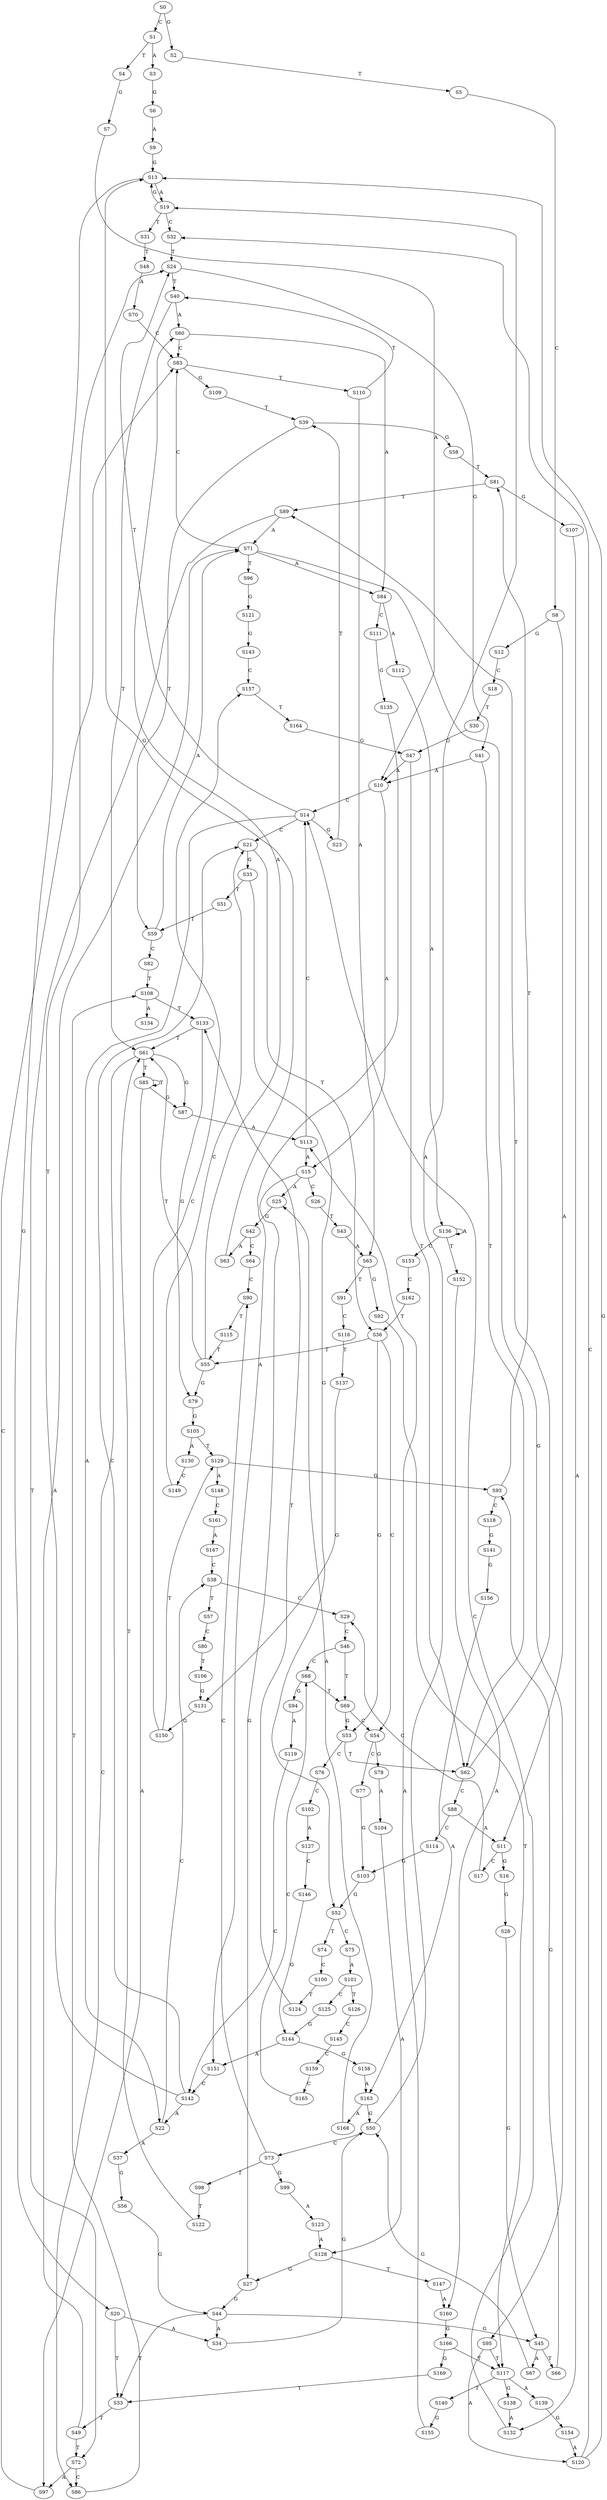 strict digraph  {
	S0 -> S1 [ label = C ];
	S0 -> S2 [ label = G ];
	S1 -> S3 [ label = A ];
	S1 -> S4 [ label = T ];
	S2 -> S5 [ label = T ];
	S3 -> S6 [ label = G ];
	S4 -> S7 [ label = G ];
	S5 -> S8 [ label = C ];
	S6 -> S9 [ label = A ];
	S7 -> S10 [ label = A ];
	S8 -> S11 [ label = A ];
	S8 -> S12 [ label = G ];
	S9 -> S13 [ label = G ];
	S10 -> S14 [ label = C ];
	S10 -> S15 [ label = A ];
	S11 -> S16 [ label = G ];
	S11 -> S17 [ label = C ];
	S12 -> S18 [ label = C ];
	S13 -> S19 [ label = A ];
	S13 -> S20 [ label = G ];
	S14 -> S21 [ label = C ];
	S14 -> S22 [ label = A ];
	S14 -> S23 [ label = G ];
	S14 -> S24 [ label = T ];
	S15 -> S25 [ label = A ];
	S15 -> S26 [ label = C ];
	S15 -> S27 [ label = G ];
	S16 -> S28 [ label = G ];
	S17 -> S29 [ label = C ];
	S18 -> S30 [ label = T ];
	S19 -> S31 [ label = T ];
	S19 -> S32 [ label = C ];
	S19 -> S13 [ label = G ];
	S20 -> S33 [ label = T ];
	S20 -> S34 [ label = A ];
	S21 -> S35 [ label = G ];
	S21 -> S36 [ label = T ];
	S22 -> S37 [ label = A ];
	S22 -> S38 [ label = C ];
	S23 -> S39 [ label = T ];
	S24 -> S40 [ label = T ];
	S24 -> S41 [ label = G ];
	S25 -> S42 [ label = G ];
	S26 -> S43 [ label = T ];
	S27 -> S44 [ label = G ];
	S28 -> S45 [ label = G ];
	S29 -> S46 [ label = C ];
	S30 -> S47 [ label = G ];
	S31 -> S48 [ label = T ];
	S32 -> S24 [ label = T ];
	S33 -> S49 [ label = T ];
	S34 -> S50 [ label = G ];
	S35 -> S51 [ label = T ];
	S35 -> S52 [ label = G ];
	S36 -> S53 [ label = G ];
	S36 -> S54 [ label = C ];
	S36 -> S55 [ label = T ];
	S37 -> S56 [ label = G ];
	S38 -> S29 [ label = C ];
	S38 -> S57 [ label = T ];
	S39 -> S58 [ label = G ];
	S39 -> S59 [ label = T ];
	S40 -> S60 [ label = A ];
	S40 -> S61 [ label = T ];
	S41 -> S10 [ label = A ];
	S41 -> S62 [ label = T ];
	S42 -> S63 [ label = A ];
	S42 -> S64 [ label = C ];
	S43 -> S65 [ label = A ];
	S44 -> S34 [ label = A ];
	S44 -> S45 [ label = G ];
	S44 -> S33 [ label = T ];
	S45 -> S66 [ label = T ];
	S45 -> S67 [ label = A ];
	S46 -> S68 [ label = C ];
	S46 -> S69 [ label = T ];
	S47 -> S62 [ label = T ];
	S47 -> S10 [ label = A ];
	S48 -> S70 [ label = A ];
	S49 -> S71 [ label = A ];
	S49 -> S72 [ label = T ];
	S50 -> S73 [ label = C ];
	S50 -> S19 [ label = A ];
	S51 -> S59 [ label = T ];
	S52 -> S74 [ label = T ];
	S52 -> S75 [ label = C ];
	S53 -> S62 [ label = T ];
	S53 -> S76 [ label = C ];
	S54 -> S77 [ label = C ];
	S54 -> S78 [ label = G ];
	S55 -> S61 [ label = T ];
	S55 -> S60 [ label = A ];
	S55 -> S79 [ label = G ];
	S56 -> S44 [ label = G ];
	S57 -> S80 [ label = C ];
	S58 -> S81 [ label = T ];
	S59 -> S71 [ label = A ];
	S59 -> S82 [ label = C ];
	S60 -> S83 [ label = C ];
	S60 -> S84 [ label = A ];
	S61 -> S85 [ label = T ];
	S61 -> S86 [ label = C ];
	S61 -> S87 [ label = G ];
	S62 -> S88 [ label = C ];
	S62 -> S89 [ label = T ];
	S63 -> S13 [ label = G ];
	S64 -> S90 [ label = C ];
	S65 -> S91 [ label = T ];
	S65 -> S92 [ label = G ];
	S66 -> S93 [ label = G ];
	S67 -> S50 [ label = G ];
	S68 -> S94 [ label = G ];
	S68 -> S69 [ label = T ];
	S69 -> S54 [ label = C ];
	S69 -> S53 [ label = G ];
	S70 -> S83 [ label = C ];
	S71 -> S84 [ label = A ];
	S71 -> S95 [ label = G ];
	S71 -> S96 [ label = T ];
	S71 -> S83 [ label = C ];
	S72 -> S86 [ label = C ];
	S72 -> S97 [ label = A ];
	S73 -> S98 [ label = T ];
	S73 -> S90 [ label = C ];
	S73 -> S99 [ label = G ];
	S74 -> S100 [ label = C ];
	S75 -> S101 [ label = A ];
	S76 -> S102 [ label = C ];
	S77 -> S103 [ label = G ];
	S78 -> S104 [ label = A ];
	S79 -> S105 [ label = G ];
	S80 -> S106 [ label = T ];
	S81 -> S107 [ label = G ];
	S81 -> S89 [ label = T ];
	S82 -> S108 [ label = T ];
	S83 -> S109 [ label = G ];
	S83 -> S110 [ label = T ];
	S84 -> S111 [ label = C ];
	S84 -> S112 [ label = A ];
	S85 -> S97 [ label = A ];
	S85 -> S85 [ label = T ];
	S85 -> S87 [ label = G ];
	S86 -> S108 [ label = T ];
	S87 -> S113 [ label = A ];
	S88 -> S11 [ label = A ];
	S88 -> S114 [ label = C ];
	S89 -> S72 [ label = T ];
	S89 -> S71 [ label = A ];
	S90 -> S115 [ label = T ];
	S91 -> S116 [ label = C ];
	S92 -> S117 [ label = T ];
	S93 -> S81 [ label = T ];
	S93 -> S118 [ label = C ];
	S94 -> S119 [ label = A ];
	S95 -> S120 [ label = A ];
	S95 -> S117 [ label = T ];
	S96 -> S121 [ label = G ];
	S97 -> S83 [ label = C ];
	S98 -> S122 [ label = T ];
	S99 -> S123 [ label = A ];
	S100 -> S124 [ label = T ];
	S101 -> S125 [ label = C ];
	S101 -> S126 [ label = T ];
	S102 -> S127 [ label = A ];
	S103 -> S52 [ label = G ];
	S104 -> S128 [ label = A ];
	S105 -> S129 [ label = T ];
	S105 -> S130 [ label = A ];
	S106 -> S131 [ label = G ];
	S107 -> S132 [ label = A ];
	S108 -> S133 [ label = T ];
	S108 -> S134 [ label = A ];
	S109 -> S39 [ label = T ];
	S110 -> S40 [ label = T ];
	S110 -> S65 [ label = A ];
	S111 -> S135 [ label = G ];
	S112 -> S136 [ label = A ];
	S113 -> S14 [ label = C ];
	S113 -> S15 [ label = A ];
	S114 -> S103 [ label = G ];
	S115 -> S55 [ label = T ];
	S116 -> S137 [ label = T ];
	S117 -> S138 [ label = G ];
	S117 -> S139 [ label = A ];
	S117 -> S140 [ label = T ];
	S118 -> S141 [ label = G ];
	S119 -> S142 [ label = C ];
	S120 -> S13 [ label = G ];
	S120 -> S32 [ label = C ];
	S121 -> S143 [ label = G ];
	S122 -> S61 [ label = T ];
	S123 -> S128 [ label = A ];
	S124 -> S133 [ label = T ];
	S125 -> S144 [ label = G ];
	S126 -> S145 [ label = C ];
	S127 -> S146 [ label = C ];
	S128 -> S147 [ label = T ];
	S128 -> S27 [ label = G ];
	S129 -> S148 [ label = A ];
	S129 -> S93 [ label = G ];
	S130 -> S149 [ label = C ];
	S131 -> S150 [ label = G ];
	S132 -> S14 [ label = C ];
	S133 -> S61 [ label = T ];
	S133 -> S79 [ label = G ];
	S135 -> S151 [ label = A ];
	S136 -> S152 [ label = T ];
	S136 -> S136 [ label = A ];
	S136 -> S153 [ label = C ];
	S137 -> S131 [ label = G ];
	S138 -> S132 [ label = A ];
	S139 -> S154 [ label = G ];
	S140 -> S155 [ label = G ];
	S141 -> S156 [ label = G ];
	S142 -> S24 [ label = T ];
	S142 -> S22 [ label = A ];
	S142 -> S21 [ label = C ];
	S143 -> S157 [ label = C ];
	S144 -> S151 [ label = A ];
	S144 -> S158 [ label = G ];
	S145 -> S159 [ label = C ];
	S146 -> S144 [ label = G ];
	S147 -> S160 [ label = A ];
	S148 -> S161 [ label = C ];
	S149 -> S21 [ label = C ];
	S150 -> S129 [ label = T ];
	S150 -> S157 [ label = C ];
	S151 -> S142 [ label = C ];
	S152 -> S160 [ label = A ];
	S153 -> S162 [ label = C ];
	S154 -> S120 [ label = A ];
	S155 -> S113 [ label = A ];
	S156 -> S163 [ label = A ];
	S157 -> S164 [ label = T ];
	S158 -> S163 [ label = A ];
	S159 -> S165 [ label = C ];
	S160 -> S166 [ label = G ];
	S161 -> S167 [ label = A ];
	S162 -> S36 [ label = T ];
	S163 -> S168 [ label = A ];
	S163 -> S50 [ label = G ];
	S164 -> S47 [ label = G ];
	S165 -> S68 [ label = C ];
	S166 -> S169 [ label = G ];
	S166 -> S117 [ label = T ];
	S167 -> S38 [ label = C ];
	S168 -> S25 [ label = A ];
	S169 -> S33 [ label = T ];
}
